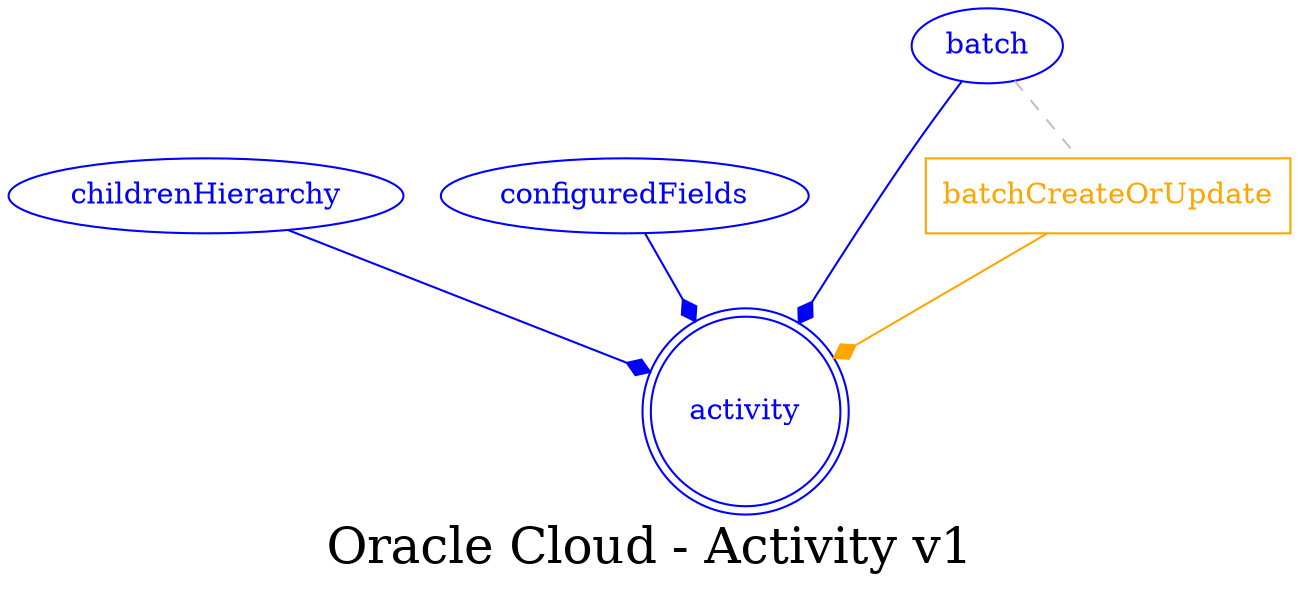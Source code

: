 digraph LexiconGraph {
graph[label="Oracle Cloud - Activity v1", fontsize=24]
splines=true
"activity" [color=blue, fontcolor=blue, shape=doublecircle]
"childrenHierarchy" -> "activity" [color=blue, fontcolor=blue, arrowhead=diamond, arrowtail=none]
"childrenHierarchy" [color=blue, fontcolor=blue, shape=ellipse]
"configuredFields" -> "activity" [color=blue, fontcolor=blue, arrowhead=diamond, arrowtail=none]
"configuredFields" [color=blue, fontcolor=blue, shape=ellipse]
"batch" -> "activity" [color=blue, fontcolor=blue, arrowhead=diamond, arrowtail=none]
"batch" [color=blue, fontcolor=blue, shape=ellipse]
"batchCreateOrUpdate" [color=orange, fontcolor=orange, shape=box]
"batchCreateOrUpdate" -> "activity" [color=orange, fontcolor=orange, arrowhead=diamond, arrowtail=none]
"batch" -> "batchCreateOrUpdate" [color=grey, fontcolor=grey, arrowhead=none, arrowtail=none, style=dashed]
}
